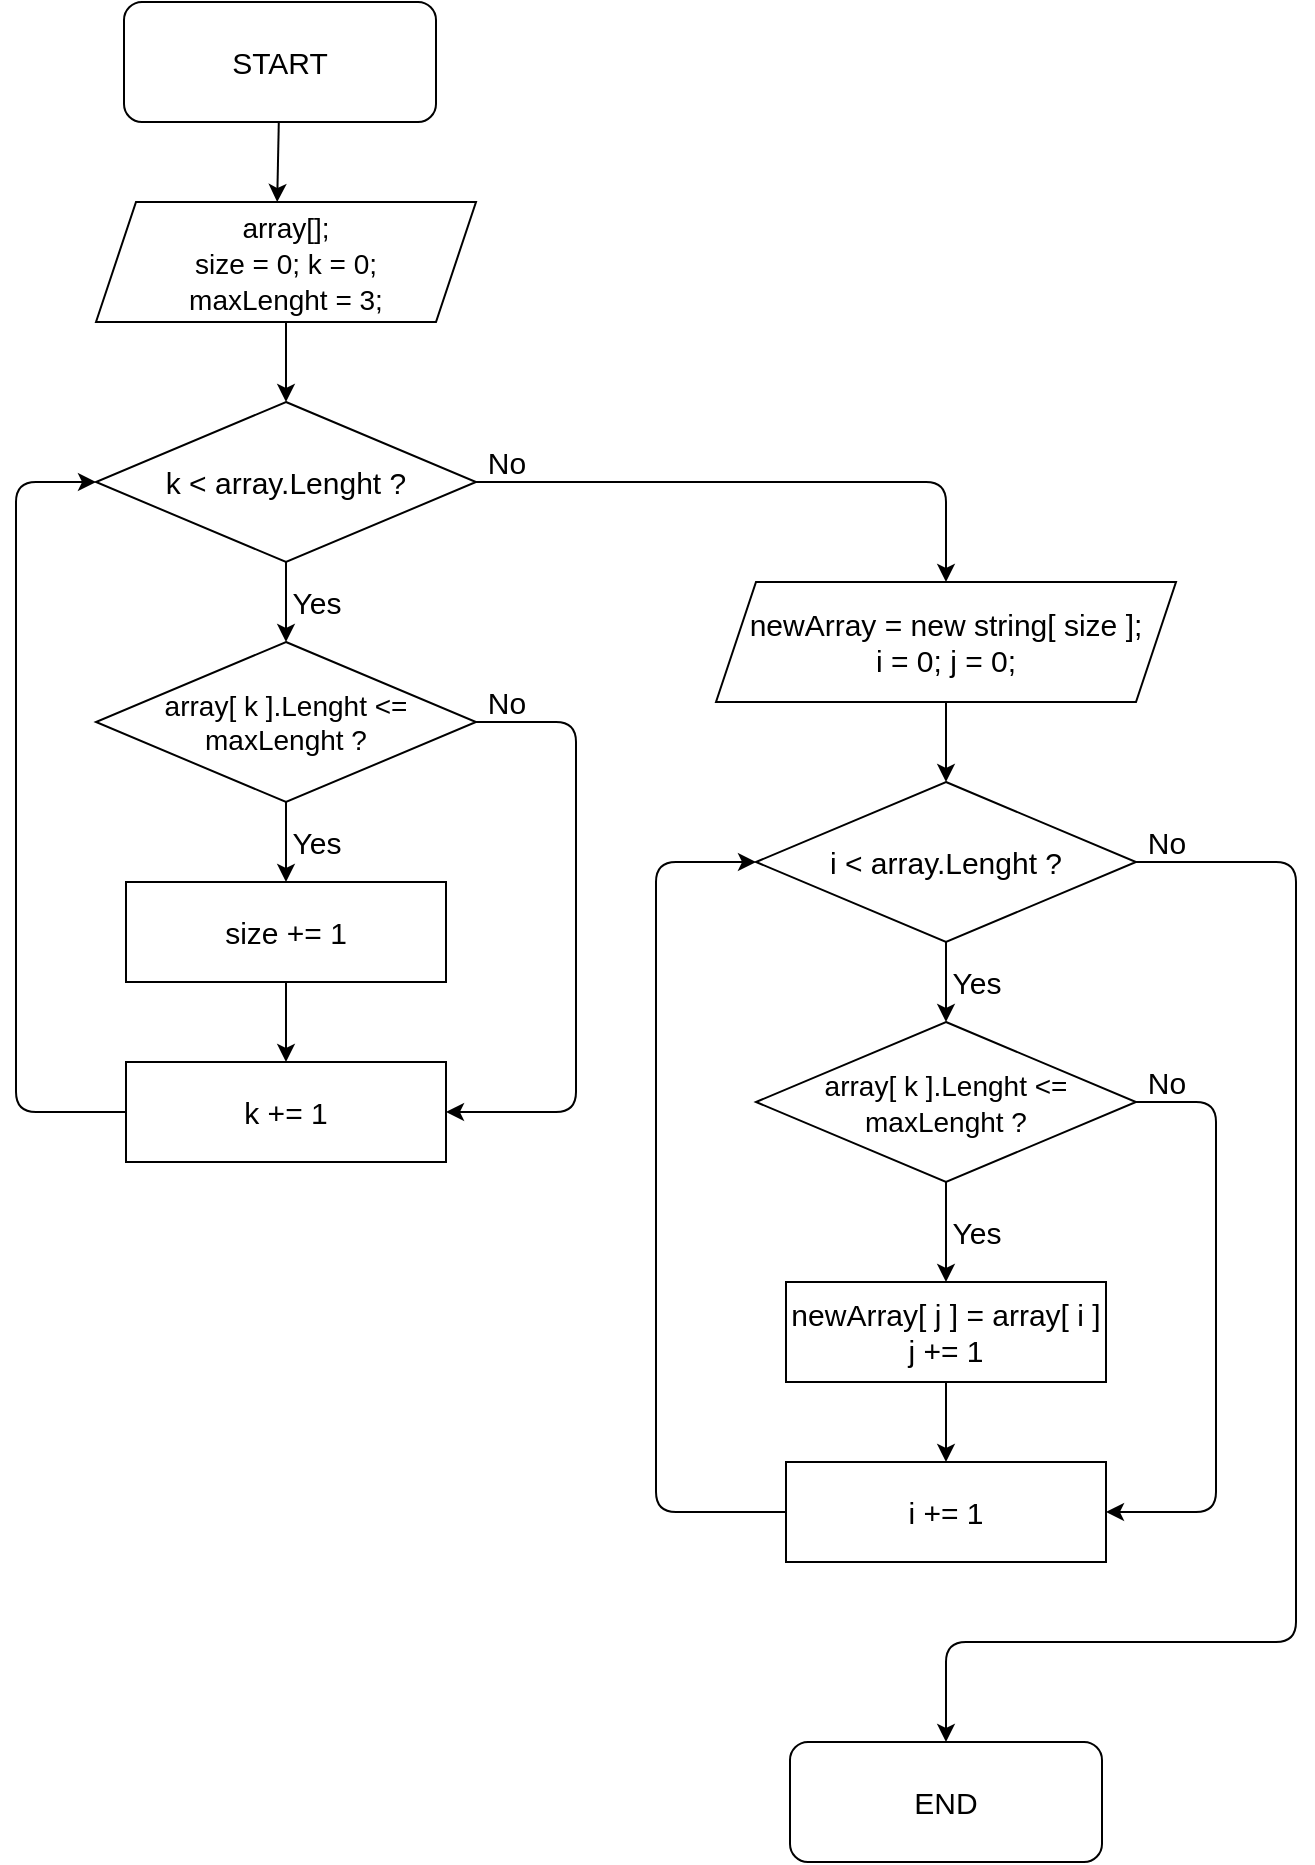 <mxfile>
    <diagram id="g-SH3KOCOiCoZoSoh95e" name="Page-1">
        <mxGraphModel dx="813" dy="386" grid="1" gridSize="10" guides="1" tooltips="1" connect="1" arrows="1" fold="1" page="1" pageScale="1" pageWidth="827" pageHeight="1169" math="0" shadow="0">
            <root>
                <mxCell id="0"/>
                <mxCell id="1" parent="0"/>
                <mxCell id="4" value="" style="edgeStyle=none;html=1;" parent="1" source="2" edge="1">
                    <mxGeometry relative="1" as="geometry">
                        <mxPoint x="210.6" y="130" as="targetPoint"/>
                    </mxGeometry>
                </mxCell>
                <mxCell id="2" value="START" style="rounded=1;whiteSpace=wrap;html=1;fontSize=15;" parent="1" vertex="1">
                    <mxGeometry x="134" y="30" width="156" height="60" as="geometry"/>
                </mxCell>
                <mxCell id="7" value="" style="edgeStyle=none;html=1;" parent="1" source="5" target="6" edge="1">
                    <mxGeometry relative="1" as="geometry"/>
                </mxCell>
                <mxCell id="5" value="&lt;font style=&quot;font-size: 14px&quot;&gt;array[];&lt;br&gt;size = 0; k = 0;&lt;br&gt;maxLenght = 3;&lt;br&gt;&lt;/font&gt;" style="shape=parallelogram;perimeter=parallelogramPerimeter;whiteSpace=wrap;html=1;fixedSize=1;fontSize=15;" parent="1" vertex="1">
                    <mxGeometry x="120" y="130" width="190" height="60" as="geometry"/>
                </mxCell>
                <mxCell id="9" value="" style="edgeStyle=none;html=1;" parent="1" source="6" target="8" edge="1">
                    <mxGeometry relative="1" as="geometry"/>
                </mxCell>
                <mxCell id="19" style="edgeStyle=none;html=1;exitX=1;exitY=0.5;exitDx=0;exitDy=0;" parent="1" source="6" edge="1">
                    <mxGeometry relative="1" as="geometry">
                        <mxPoint x="545" y="320" as="targetPoint"/>
                        <Array as="points">
                            <mxPoint x="545" y="270"/>
                        </Array>
                    </mxGeometry>
                </mxCell>
                <mxCell id="6" value="k &amp;lt; array.Lenght ?" style="rhombus;whiteSpace=wrap;html=1;fontSize=15;" parent="1" vertex="1">
                    <mxGeometry x="120" y="230" width="190" height="80" as="geometry"/>
                </mxCell>
                <mxCell id="11" value="" style="edgeStyle=none;html=1;" parent="1" source="8" target="10" edge="1">
                    <mxGeometry relative="1" as="geometry"/>
                </mxCell>
                <mxCell id="17" style="edgeStyle=none;html=1;exitX=1;exitY=0.5;exitDx=0;exitDy=0;entryX=1;entryY=0.5;entryDx=0;entryDy=0;" parent="1" source="8" target="12" edge="1">
                    <mxGeometry relative="1" as="geometry">
                        <Array as="points">
                            <mxPoint x="360" y="390"/>
                            <mxPoint x="360" y="585"/>
                        </Array>
                    </mxGeometry>
                </mxCell>
                <mxCell id="8" value="array[ k ].Lenght &amp;lt;= maxLenght ?" style="rhombus;whiteSpace=wrap;html=1;fontSize=14;" parent="1" vertex="1">
                    <mxGeometry x="120" y="350" width="190" height="80" as="geometry"/>
                </mxCell>
                <mxCell id="13" value="" style="edgeStyle=none;html=1;" parent="1" source="10" target="12" edge="1">
                    <mxGeometry relative="1" as="geometry"/>
                </mxCell>
                <mxCell id="10" value="size += 1" style="whiteSpace=wrap;html=1;fontSize=15;" parent="1" vertex="1">
                    <mxGeometry x="135" y="470" width="160" height="50" as="geometry"/>
                </mxCell>
                <mxCell id="16" style="edgeStyle=none;html=1;entryX=0;entryY=0.5;entryDx=0;entryDy=0;" parent="1" source="12" target="6" edge="1">
                    <mxGeometry relative="1" as="geometry">
                        <mxPoint x="80" y="585" as="targetPoint"/>
                        <Array as="points">
                            <mxPoint x="80" y="585"/>
                            <mxPoint x="80" y="270"/>
                        </Array>
                    </mxGeometry>
                </mxCell>
                <mxCell id="12" value="k += 1" style="whiteSpace=wrap;html=1;fontSize=15;" parent="1" vertex="1">
                    <mxGeometry x="135" y="560" width="160" height="50" as="geometry"/>
                </mxCell>
                <mxCell id="21" value="" style="edgeStyle=none;html=1;" parent="1" source="18" target="20" edge="1">
                    <mxGeometry relative="1" as="geometry"/>
                </mxCell>
                <mxCell id="30" style="edgeStyle=none;html=1;exitX=1;exitY=0.5;exitDx=0;exitDy=0;entryX=0.5;entryY=0;entryDx=0;entryDy=0;" parent="1" source="18" edge="1">
                    <mxGeometry relative="1" as="geometry">
                        <Array as="points">
                            <mxPoint x="720" y="460"/>
                            <mxPoint x="720" y="850"/>
                            <mxPoint x="545" y="850"/>
                        </Array>
                        <mxPoint x="545" y="900" as="targetPoint"/>
                    </mxGeometry>
                </mxCell>
                <mxCell id="18" value="&lt;span style=&quot;font-size: 15px;&quot;&gt;i &amp;lt; array.Lenght ?&lt;/span&gt;" style="rhombus;whiteSpace=wrap;html=1;fontSize=15;" parent="1" vertex="1">
                    <mxGeometry x="450" y="420" width="190" height="80" as="geometry"/>
                </mxCell>
                <mxCell id="24" value="" style="edgeStyle=none;html=1;" parent="1" source="20" target="22" edge="1">
                    <mxGeometry relative="1" as="geometry"/>
                </mxCell>
                <mxCell id="27" style="edgeStyle=none;html=1;exitX=1;exitY=0.5;exitDx=0;exitDy=0;entryX=1;entryY=0.5;entryDx=0;entryDy=0;" parent="1" source="20" target="23" edge="1">
                    <mxGeometry relative="1" as="geometry">
                        <Array as="points">
                            <mxPoint x="680" y="580"/>
                            <mxPoint x="680" y="785"/>
                        </Array>
                    </mxGeometry>
                </mxCell>
                <mxCell id="20" value="&lt;span style=&quot;font-size: 14px&quot;&gt;array[ k ].Lenght &amp;lt;= maxLenght ?&lt;/span&gt;" style="rhombus;whiteSpace=wrap;html=1;fontSize=15;" parent="1" vertex="1">
                    <mxGeometry x="450" y="540" width="190" height="80" as="geometry"/>
                </mxCell>
                <mxCell id="25" value="" style="edgeStyle=none;html=1;" parent="1" source="22" target="23" edge="1">
                    <mxGeometry relative="1" as="geometry"/>
                </mxCell>
                <mxCell id="22" value="newArray[ j ] = array[ i ]&lt;br style=&quot;font-size: 15px&quot;&gt;j += 1" style="whiteSpace=wrap;html=1;fontSize=15;" parent="1" vertex="1">
                    <mxGeometry x="465" y="670" width="160" height="50" as="geometry"/>
                </mxCell>
                <mxCell id="26" style="edgeStyle=none;html=1;entryX=0;entryY=0.5;entryDx=0;entryDy=0;exitX=0;exitY=0.5;exitDx=0;exitDy=0;" parent="1" source="23" target="18" edge="1">
                    <mxGeometry relative="1" as="geometry">
                        <Array as="points">
                            <mxPoint x="400" y="785"/>
                            <mxPoint x="400" y="460"/>
                        </Array>
                    </mxGeometry>
                </mxCell>
                <mxCell id="23" value="i += 1" style="whiteSpace=wrap;html=1;fontSize=15;" parent="1" vertex="1">
                    <mxGeometry x="465" y="760" width="160" height="50" as="geometry"/>
                </mxCell>
                <mxCell id="29" value="END" style="rounded=1;whiteSpace=wrap;html=1;fontSize=15;" parent="1" vertex="1">
                    <mxGeometry x="467" y="900" width="156" height="60" as="geometry"/>
                </mxCell>
                <mxCell id="32" value="Yes" style="text;html=1;align=center;verticalAlign=middle;resizable=0;points=[];autosize=1;strokeColor=none;fillColor=none;fontSize=15;" parent="1" vertex="1">
                    <mxGeometry x="210" y="320" width="40" height="20" as="geometry"/>
                </mxCell>
                <mxCell id="33" value="Yes" style="text;html=1;align=center;verticalAlign=middle;resizable=0;points=[];autosize=1;strokeColor=none;fillColor=none;fontSize=15;" parent="1" vertex="1">
                    <mxGeometry x="210" y="440" width="40" height="20" as="geometry"/>
                </mxCell>
                <mxCell id="34" value="Yes" style="text;html=1;align=center;verticalAlign=middle;resizable=0;points=[];autosize=1;strokeColor=none;fillColor=none;fontSize=15;" parent="1" vertex="1">
                    <mxGeometry x="540" y="510" width="40" height="20" as="geometry"/>
                </mxCell>
                <mxCell id="35" value="Yes" style="text;html=1;align=center;verticalAlign=middle;resizable=0;points=[];autosize=1;strokeColor=none;fillColor=none;fontSize=15;" parent="1" vertex="1">
                    <mxGeometry x="540" y="634.5" width="40" height="20" as="geometry"/>
                </mxCell>
                <mxCell id="36" value="No" style="text;html=1;align=center;verticalAlign=middle;resizable=0;points=[];autosize=1;strokeColor=none;fillColor=none;fontSize=15;" parent="1" vertex="1">
                    <mxGeometry x="310" y="250" width="30" height="20" as="geometry"/>
                </mxCell>
                <mxCell id="37" value="No" style="text;html=1;align=center;verticalAlign=middle;resizable=0;points=[];autosize=1;strokeColor=none;fillColor=none;fontSize=15;" parent="1" vertex="1">
                    <mxGeometry x="310" y="370" width="30" height="20" as="geometry"/>
                </mxCell>
                <mxCell id="38" value="No" style="text;html=1;align=center;verticalAlign=middle;resizable=0;points=[];autosize=1;strokeColor=none;fillColor=none;fontSize=15;" parent="1" vertex="1">
                    <mxGeometry x="640" y="440" width="30" height="20" as="geometry"/>
                </mxCell>
                <mxCell id="39" value="No" style="text;html=1;align=center;verticalAlign=middle;resizable=0;points=[];autosize=1;strokeColor=none;fillColor=none;fontSize=15;" parent="1" vertex="1">
                    <mxGeometry x="640" y="560" width="30" height="20" as="geometry"/>
                </mxCell>
                <mxCell id="42" value="" style="edgeStyle=none;html=1;fontSize=15;" parent="1" source="41" target="18" edge="1">
                    <mxGeometry relative="1" as="geometry"/>
                </mxCell>
                <mxCell id="41" value="newArray = new string[ size ];&lt;br style=&quot;font-size: 15px&quot;&gt;i = 0; j = 0;" style="shape=parallelogram;perimeter=parallelogramPerimeter;whiteSpace=wrap;html=1;fixedSize=1;fontSize=15;" parent="1" vertex="1">
                    <mxGeometry x="430" y="320" width="230" height="60" as="geometry"/>
                </mxCell>
            </root>
        </mxGraphModel>
    </diagram>
</mxfile>